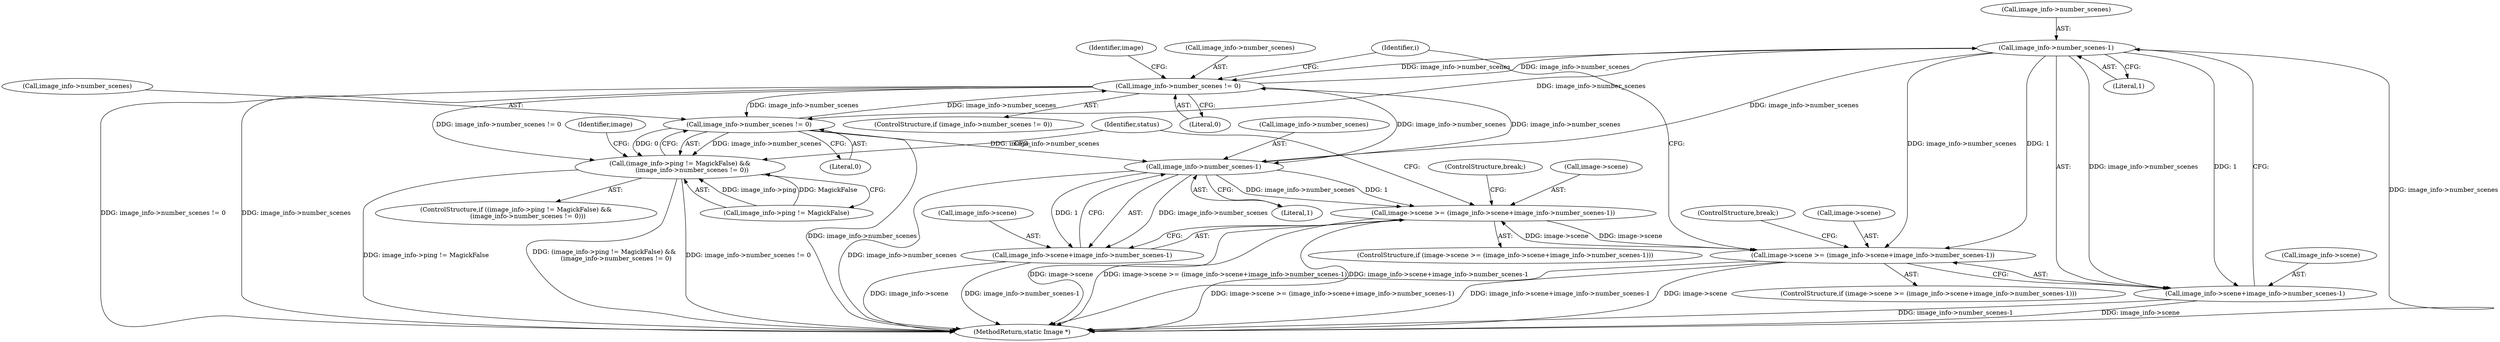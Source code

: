 digraph "0_ImageMagick_0f6fc2d5bf8f500820c3dbcf0d23ee14f2d9f734_3@pointer" {
"1002111" [label="(Call,image_info->number_scenes-1)"];
"1002097" [label="(Call,image_info->number_scenes != 0)"];
"1001067" [label="(Call,image_info->number_scenes != 0)"];
"1002111" [label="(Call,image_info->number_scenes-1)"];
"1001081" [label="(Call,image_info->number_scenes-1)"];
"1001061" [label="(Call,(image_info->ping != MagickFalse) &&\n            (image_info->number_scenes != 0))"];
"1001073" [label="(Call,image->scene >= (image_info->scene+image_info->number_scenes-1))"];
"1002103" [label="(Call,image->scene >= (image_info->scene+image_info->number_scenes-1))"];
"1001077" [label="(Call,image_info->scene+image_info->number_scenes-1)"];
"1002107" [label="(Call,image_info->scene+image_info->number_scenes-1)"];
"1001078" [label="(Call,image_info->scene)"];
"1002116" [label="(ControlStructure,break;)"];
"1002173" [label="(MethodReturn,static Image *)"];
"1001081" [label="(Call,image_info->number_scenes-1)"];
"1002115" [label="(Literal,1)"];
"1002112" [label="(Call,image_info->number_scenes)"];
"1002105" [label="(Identifier,image)"];
"1001077" [label="(Call,image_info->scene+image_info->number_scenes-1)"];
"1002097" [label="(Call,image_info->number_scenes != 0)"];
"1001088" [label="(Identifier,status)"];
"1001071" [label="(Literal,0)"];
"1001067" [label="(Call,image_info->number_scenes != 0)"];
"1001073" [label="(Call,image->scene >= (image_info->scene+image_info->number_scenes-1))"];
"1001086" [label="(ControlStructure,break;)"];
"1001062" [label="(Call,image_info->ping != MagickFalse)"];
"1002104" [label="(Call,image->scene)"];
"1002103" [label="(Call,image->scene >= (image_info->scene+image_info->number_scenes-1))"];
"1002119" [label="(Identifier,i)"];
"1002102" [label="(ControlStructure,if (image->scene >= (image_info->scene+image_info->number_scenes-1)))"];
"1002096" [label="(ControlStructure,if (image_info->number_scenes != 0))"];
"1001075" [label="(Identifier,image)"];
"1001082" [label="(Call,image_info->number_scenes)"];
"1001060" [label="(ControlStructure,if ((image_info->ping != MagickFalse) &&\n            (image_info->number_scenes != 0)))"];
"1001072" [label="(ControlStructure,if (image->scene >= (image_info->scene+image_info->number_scenes-1)))"];
"1002111" [label="(Call,image_info->number_scenes-1)"];
"1002108" [label="(Call,image_info->scene)"];
"1001061" [label="(Call,(image_info->ping != MagickFalse) &&\n            (image_info->number_scenes != 0))"];
"1002101" [label="(Literal,0)"];
"1001068" [label="(Call,image_info->number_scenes)"];
"1002098" [label="(Call,image_info->number_scenes)"];
"1002107" [label="(Call,image_info->scene+image_info->number_scenes-1)"];
"1001074" [label="(Call,image->scene)"];
"1001085" [label="(Literal,1)"];
"1002111" -> "1002107"  [label="AST: "];
"1002111" -> "1002115"  [label="CFG: "];
"1002112" -> "1002111"  [label="AST: "];
"1002115" -> "1002111"  [label="AST: "];
"1002107" -> "1002111"  [label="CFG: "];
"1002111" -> "1002173"  [label="DDG: image_info->number_scenes"];
"1002111" -> "1001067"  [label="DDG: image_info->number_scenes"];
"1002111" -> "1001081"  [label="DDG: image_info->number_scenes"];
"1002111" -> "1002097"  [label="DDG: image_info->number_scenes"];
"1002111" -> "1002103"  [label="DDG: image_info->number_scenes"];
"1002111" -> "1002103"  [label="DDG: 1"];
"1002111" -> "1002107"  [label="DDG: image_info->number_scenes"];
"1002111" -> "1002107"  [label="DDG: 1"];
"1002097" -> "1002111"  [label="DDG: image_info->number_scenes"];
"1002097" -> "1002096"  [label="AST: "];
"1002097" -> "1002101"  [label="CFG: "];
"1002098" -> "1002097"  [label="AST: "];
"1002101" -> "1002097"  [label="AST: "];
"1002105" -> "1002097"  [label="CFG: "];
"1002119" -> "1002097"  [label="CFG: "];
"1002097" -> "1002173"  [label="DDG: image_info->number_scenes != 0"];
"1002097" -> "1002173"  [label="DDG: image_info->number_scenes"];
"1002097" -> "1001061"  [label="DDG: image_info->number_scenes != 0"];
"1002097" -> "1001067"  [label="DDG: image_info->number_scenes"];
"1002097" -> "1001081"  [label="DDG: image_info->number_scenes"];
"1001067" -> "1002097"  [label="DDG: image_info->number_scenes"];
"1001081" -> "1002097"  [label="DDG: image_info->number_scenes"];
"1001067" -> "1001061"  [label="AST: "];
"1001067" -> "1001071"  [label="CFG: "];
"1001068" -> "1001067"  [label="AST: "];
"1001071" -> "1001067"  [label="AST: "];
"1001061" -> "1001067"  [label="CFG: "];
"1001067" -> "1002173"  [label="DDG: image_info->number_scenes"];
"1001067" -> "1001061"  [label="DDG: image_info->number_scenes"];
"1001067" -> "1001061"  [label="DDG: 0"];
"1001067" -> "1001081"  [label="DDG: image_info->number_scenes"];
"1001081" -> "1001077"  [label="AST: "];
"1001081" -> "1001085"  [label="CFG: "];
"1001082" -> "1001081"  [label="AST: "];
"1001085" -> "1001081"  [label="AST: "];
"1001077" -> "1001081"  [label="CFG: "];
"1001081" -> "1002173"  [label="DDG: image_info->number_scenes"];
"1001081" -> "1001073"  [label="DDG: image_info->number_scenes"];
"1001081" -> "1001073"  [label="DDG: 1"];
"1001081" -> "1001077"  [label="DDG: image_info->number_scenes"];
"1001081" -> "1001077"  [label="DDG: 1"];
"1001061" -> "1001060"  [label="AST: "];
"1001061" -> "1001062"  [label="CFG: "];
"1001062" -> "1001061"  [label="AST: "];
"1001075" -> "1001061"  [label="CFG: "];
"1001088" -> "1001061"  [label="CFG: "];
"1001061" -> "1002173"  [label="DDG: image_info->ping != MagickFalse"];
"1001061" -> "1002173"  [label="DDG: (image_info->ping != MagickFalse) &&\n            (image_info->number_scenes != 0)"];
"1001061" -> "1002173"  [label="DDG: image_info->number_scenes != 0"];
"1001062" -> "1001061"  [label="DDG: image_info->ping"];
"1001062" -> "1001061"  [label="DDG: MagickFalse"];
"1001073" -> "1001072"  [label="AST: "];
"1001073" -> "1001077"  [label="CFG: "];
"1001074" -> "1001073"  [label="AST: "];
"1001077" -> "1001073"  [label="AST: "];
"1001086" -> "1001073"  [label="CFG: "];
"1001088" -> "1001073"  [label="CFG: "];
"1001073" -> "1002173"  [label="DDG: image->scene"];
"1001073" -> "1002173"  [label="DDG: image->scene >= (image_info->scene+image_info->number_scenes-1)"];
"1001073" -> "1002173"  [label="DDG: image_info->scene+image_info->number_scenes-1"];
"1002103" -> "1001073"  [label="DDG: image->scene"];
"1001073" -> "1002103"  [label="DDG: image->scene"];
"1002103" -> "1002102"  [label="AST: "];
"1002103" -> "1002107"  [label="CFG: "];
"1002104" -> "1002103"  [label="AST: "];
"1002107" -> "1002103"  [label="AST: "];
"1002116" -> "1002103"  [label="CFG: "];
"1002119" -> "1002103"  [label="CFG: "];
"1002103" -> "1002173"  [label="DDG: image->scene >= (image_info->scene+image_info->number_scenes-1)"];
"1002103" -> "1002173"  [label="DDG: image_info->scene+image_info->number_scenes-1"];
"1002103" -> "1002173"  [label="DDG: image->scene"];
"1001078" -> "1001077"  [label="AST: "];
"1001077" -> "1002173"  [label="DDG: image_info->scene"];
"1001077" -> "1002173"  [label="DDG: image_info->number_scenes-1"];
"1002108" -> "1002107"  [label="AST: "];
"1002107" -> "1002173"  [label="DDG: image_info->number_scenes-1"];
"1002107" -> "1002173"  [label="DDG: image_info->scene"];
}
